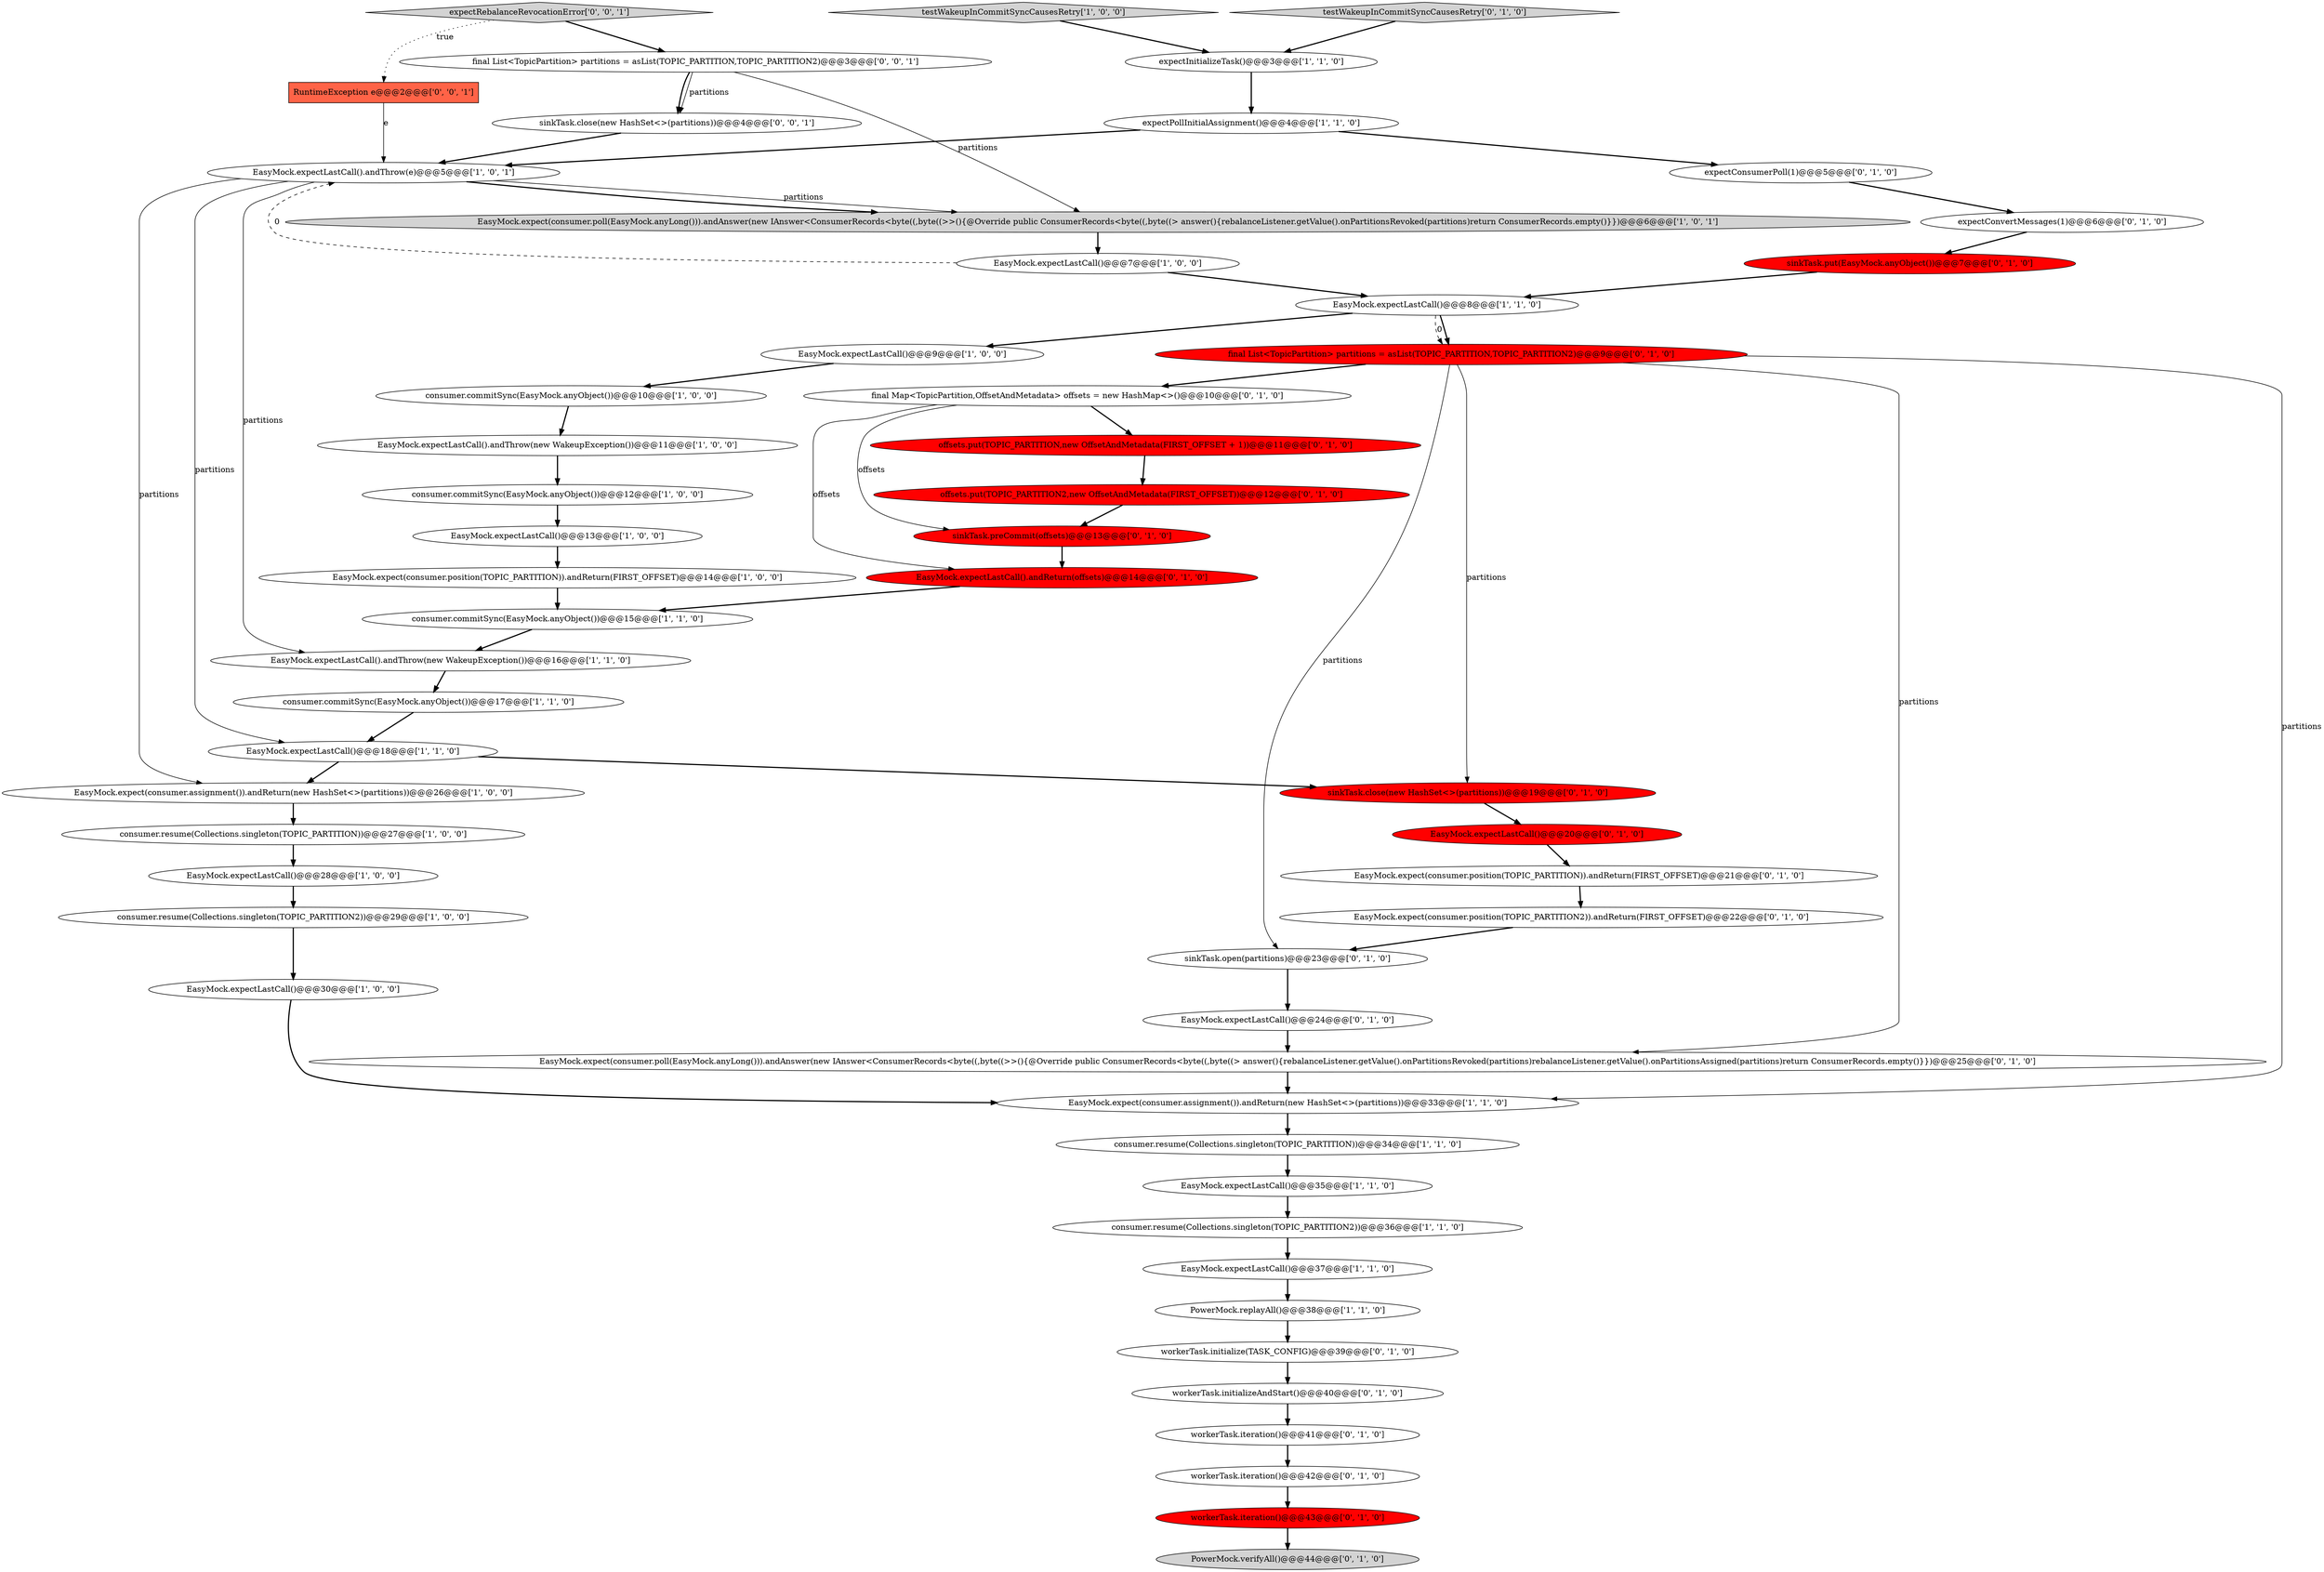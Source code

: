 digraph {
31 [style = filled, label = "sinkTask.close(new HashSet<>(partitions))@@@19@@@['0', '1', '0']", fillcolor = red, shape = ellipse image = "AAA1AAABBB2BBB"];
29 [style = filled, label = "PowerMock.verifyAll()@@@44@@@['0', '1', '0']", fillcolor = lightgray, shape = ellipse image = "AAA0AAABBB2BBB"];
37 [style = filled, label = "workerTask.iteration()@@@41@@@['0', '1', '0']", fillcolor = white, shape = ellipse image = "AAA0AAABBB2BBB"];
41 [style = filled, label = "expectConvertMessages(1)@@@6@@@['0', '1', '0']", fillcolor = white, shape = ellipse image = "AAA0AAABBB2BBB"];
44 [style = filled, label = "testWakeupInCommitSyncCausesRetry['0', '1', '0']", fillcolor = lightgray, shape = diamond image = "AAA0AAABBB2BBB"];
42 [style = filled, label = "workerTask.iteration()@@@42@@@['0', '1', '0']", fillcolor = white, shape = ellipse image = "AAA0AAABBB2BBB"];
27 [style = filled, label = "EasyMock.expectLastCall().andThrow(new WakeupException())@@@16@@@['1', '1', '0']", fillcolor = white, shape = ellipse image = "AAA0AAABBB1BBB"];
34 [style = filled, label = "EasyMock.expect(consumer.position(TOPIC_PARTITION)).andReturn(FIRST_OFFSET)@@@21@@@['0', '1', '0']", fillcolor = white, shape = ellipse image = "AAA0AAABBB2BBB"];
35 [style = filled, label = "EasyMock.expectLastCall()@@@20@@@['0', '1', '0']", fillcolor = red, shape = ellipse image = "AAA1AAABBB2BBB"];
19 [style = filled, label = "consumer.resume(Collections.singleton(TOPIC_PARTITION2))@@@36@@@['1', '1', '0']", fillcolor = white, shape = ellipse image = "AAA0AAABBB1BBB"];
5 [style = filled, label = "EasyMock.expectLastCall().andThrow(e)@@@5@@@['1', '0', '1']", fillcolor = white, shape = ellipse image = "AAA0AAABBB1BBB"];
28 [style = filled, label = "offsets.put(TOPIC_PARTITION,new OffsetAndMetadata(FIRST_OFFSET + 1))@@@11@@@['0', '1', '0']", fillcolor = red, shape = ellipse image = "AAA1AAABBB2BBB"];
18 [style = filled, label = "EasyMock.expectLastCall()@@@18@@@['1', '1', '0']", fillcolor = white, shape = ellipse image = "AAA0AAABBB1BBB"];
14 [style = filled, label = "consumer.commitSync(EasyMock.anyObject())@@@17@@@['1', '1', '0']", fillcolor = white, shape = ellipse image = "AAA0AAABBB1BBB"];
9 [style = filled, label = "PowerMock.replayAll()@@@38@@@['1', '1', '0']", fillcolor = white, shape = ellipse image = "AAA0AAABBB1BBB"];
11 [style = filled, label = "EasyMock.expectLastCall()@@@7@@@['1', '0', '0']", fillcolor = white, shape = ellipse image = "AAA0AAABBB1BBB"];
6 [style = filled, label = "consumer.commitSync(EasyMock.anyObject())@@@10@@@['1', '0', '0']", fillcolor = white, shape = ellipse image = "AAA0AAABBB1BBB"];
46 [style = filled, label = "EasyMock.expect(consumer.poll(EasyMock.anyLong())).andAnswer(new IAnswer<ConsumerRecords<byte((,byte((>>(){@Override public ConsumerRecords<byte((,byte((> answer(){rebalanceListener.getValue().onPartitionsRevoked(partitions)rebalanceListener.getValue().onPartitionsAssigned(partitions)return ConsumerRecords.empty()}})@@@25@@@['0', '1', '0']", fillcolor = white, shape = ellipse image = "AAA0AAABBB2BBB"];
2 [style = filled, label = "EasyMock.expect(consumer.poll(EasyMock.anyLong())).andAnswer(new IAnswer<ConsumerRecords<byte((,byte((>>(){@Override public ConsumerRecords<byte((,byte((> answer(){rebalanceListener.getValue().onPartitionsRevoked(partitions)return ConsumerRecords.empty()}})@@@6@@@['1', '0', '1']", fillcolor = lightgray, shape = ellipse image = "AAA0AAABBB1BBB"];
48 [style = filled, label = "sinkTask.preCommit(offsets)@@@13@@@['0', '1', '0']", fillcolor = red, shape = ellipse image = "AAA1AAABBB2BBB"];
45 [style = filled, label = "EasyMock.expectLastCall()@@@24@@@['0', '1', '0']", fillcolor = white, shape = ellipse image = "AAA0AAABBB2BBB"];
43 [style = filled, label = "EasyMock.expect(consumer.position(TOPIC_PARTITION2)).andReturn(FIRST_OFFSET)@@@22@@@['0', '1', '0']", fillcolor = white, shape = ellipse image = "AAA0AAABBB2BBB"];
30 [style = filled, label = "workerTask.initializeAndStart()@@@40@@@['0', '1', '0']", fillcolor = white, shape = ellipse image = "AAA0AAABBB2BBB"];
16 [style = filled, label = "EasyMock.expectLastCall()@@@35@@@['1', '1', '0']", fillcolor = white, shape = ellipse image = "AAA0AAABBB1BBB"];
24 [style = filled, label = "EasyMock.expect(consumer.position(TOPIC_PARTITION)).andReturn(FIRST_OFFSET)@@@14@@@['1', '0', '0']", fillcolor = white, shape = ellipse image = "AAA0AAABBB1BBB"];
36 [style = filled, label = "EasyMock.expectLastCall().andReturn(offsets)@@@14@@@['0', '1', '0']", fillcolor = red, shape = ellipse image = "AAA1AAABBB2BBB"];
47 [style = filled, label = "workerTask.initialize(TASK_CONFIG)@@@39@@@['0', '1', '0']", fillcolor = white, shape = ellipse image = "AAA0AAABBB2BBB"];
12 [style = filled, label = "consumer.resume(Collections.singleton(TOPIC_PARTITION))@@@34@@@['1', '1', '0']", fillcolor = white, shape = ellipse image = "AAA0AAABBB1BBB"];
49 [style = filled, label = "offsets.put(TOPIC_PARTITION2,new OffsetAndMetadata(FIRST_OFFSET))@@@12@@@['0', '1', '0']", fillcolor = red, shape = ellipse image = "AAA1AAABBB2BBB"];
22 [style = filled, label = "EasyMock.expectLastCall().andThrow(new WakeupException())@@@11@@@['1', '0', '0']", fillcolor = white, shape = ellipse image = "AAA0AAABBB1BBB"];
33 [style = filled, label = "sinkTask.put(EasyMock.anyObject())@@@7@@@['0', '1', '0']", fillcolor = red, shape = ellipse image = "AAA1AAABBB2BBB"];
52 [style = filled, label = "sinkTask.close(new HashSet<>(partitions))@@@4@@@['0', '0', '1']", fillcolor = white, shape = ellipse image = "AAA0AAABBB3BBB"];
25 [style = filled, label = "consumer.commitSync(EasyMock.anyObject())@@@12@@@['1', '0', '0']", fillcolor = white, shape = ellipse image = "AAA0AAABBB1BBB"];
0 [style = filled, label = "expectInitializeTask()@@@3@@@['1', '1', '0']", fillcolor = white, shape = ellipse image = "AAA0AAABBB1BBB"];
51 [style = filled, label = "expectRebalanceRevocationError['0', '0', '1']", fillcolor = lightgray, shape = diamond image = "AAA0AAABBB3BBB"];
17 [style = filled, label = "EasyMock.expectLastCall()@@@28@@@['1', '0', '0']", fillcolor = white, shape = ellipse image = "AAA0AAABBB1BBB"];
20 [style = filled, label = "testWakeupInCommitSyncCausesRetry['1', '0', '0']", fillcolor = lightgray, shape = diamond image = "AAA0AAABBB1BBB"];
15 [style = filled, label = "EasyMock.expectLastCall()@@@9@@@['1', '0', '0']", fillcolor = white, shape = ellipse image = "AAA0AAABBB1BBB"];
40 [style = filled, label = "sinkTask.open(partitions)@@@23@@@['0', '1', '0']", fillcolor = white, shape = ellipse image = "AAA0AAABBB2BBB"];
53 [style = filled, label = "RuntimeException e@@@2@@@['0', '0', '1']", fillcolor = tomato, shape = box image = "AAA0AAABBB3BBB"];
8 [style = filled, label = "EasyMock.expectLastCall()@@@8@@@['1', '1', '0']", fillcolor = white, shape = ellipse image = "AAA0AAABBB1BBB"];
23 [style = filled, label = "EasyMock.expect(consumer.assignment()).andReturn(new HashSet<>(partitions))@@@33@@@['1', '1', '0']", fillcolor = white, shape = ellipse image = "AAA0AAABBB1BBB"];
26 [style = filled, label = "EasyMock.expect(consumer.assignment()).andReturn(new HashSet<>(partitions))@@@26@@@['1', '0', '0']", fillcolor = white, shape = ellipse image = "AAA0AAABBB1BBB"];
21 [style = filled, label = "consumer.resume(Collections.singleton(TOPIC_PARTITION))@@@27@@@['1', '0', '0']", fillcolor = white, shape = ellipse image = "AAA0AAABBB1BBB"];
38 [style = filled, label = "expectConsumerPoll(1)@@@5@@@['0', '1', '0']", fillcolor = white, shape = ellipse image = "AAA0AAABBB2BBB"];
54 [style = filled, label = "final List<TopicPartition> partitions = asList(TOPIC_PARTITION,TOPIC_PARTITION2)@@@3@@@['0', '0', '1']", fillcolor = white, shape = ellipse image = "AAA0AAABBB3BBB"];
10 [style = filled, label = "EasyMock.expectLastCall()@@@37@@@['1', '1', '0']", fillcolor = white, shape = ellipse image = "AAA0AAABBB1BBB"];
3 [style = filled, label = "consumer.commitSync(EasyMock.anyObject())@@@15@@@['1', '1', '0']", fillcolor = white, shape = ellipse image = "AAA0AAABBB1BBB"];
32 [style = filled, label = "final List<TopicPartition> partitions = asList(TOPIC_PARTITION,TOPIC_PARTITION2)@@@9@@@['0', '1', '0']", fillcolor = red, shape = ellipse image = "AAA1AAABBB2BBB"];
4 [style = filled, label = "consumer.resume(Collections.singleton(TOPIC_PARTITION2))@@@29@@@['1', '0', '0']", fillcolor = white, shape = ellipse image = "AAA0AAABBB1BBB"];
39 [style = filled, label = "workerTask.iteration()@@@43@@@['0', '1', '0']", fillcolor = red, shape = ellipse image = "AAA1AAABBB2BBB"];
13 [style = filled, label = "expectPollInitialAssignment()@@@4@@@['1', '1', '0']", fillcolor = white, shape = ellipse image = "AAA0AAABBB1BBB"];
1 [style = filled, label = "EasyMock.expectLastCall()@@@13@@@['1', '0', '0']", fillcolor = white, shape = ellipse image = "AAA0AAABBB1BBB"];
7 [style = filled, label = "EasyMock.expectLastCall()@@@30@@@['1', '0', '0']", fillcolor = white, shape = ellipse image = "AAA0AAABBB1BBB"];
50 [style = filled, label = "final Map<TopicPartition,OffsetAndMetadata> offsets = new HashMap<>()@@@10@@@['0', '1', '0']", fillcolor = white, shape = ellipse image = "AAA0AAABBB2BBB"];
50->48 [style = solid, label="offsets"];
54->52 [style = bold, label=""];
18->31 [style = bold, label=""];
22->25 [style = bold, label=""];
53->5 [style = solid, label="e"];
25->1 [style = bold, label=""];
8->15 [style = bold, label=""];
48->36 [style = bold, label=""];
0->13 [style = bold, label=""];
27->14 [style = bold, label=""];
8->32 [style = bold, label=""];
6->22 [style = bold, label=""];
51->54 [style = bold, label=""];
20->0 [style = bold, label=""];
18->26 [style = bold, label=""];
28->49 [style = bold, label=""];
42->39 [style = bold, label=""];
8->32 [style = dashed, label="0"];
11->5 [style = dashed, label="0"];
49->48 [style = bold, label=""];
32->23 [style = solid, label="partitions"];
19->10 [style = bold, label=""];
15->6 [style = bold, label=""];
12->16 [style = bold, label=""];
38->41 [style = bold, label=""];
5->26 [style = solid, label="partitions"];
30->37 [style = bold, label=""];
16->19 [style = bold, label=""];
4->7 [style = bold, label=""];
50->28 [style = bold, label=""];
5->2 [style = solid, label="partitions"];
3->27 [style = bold, label=""];
26->21 [style = bold, label=""];
47->30 [style = bold, label=""];
43->40 [style = bold, label=""];
37->42 [style = bold, label=""];
5->2 [style = bold, label=""];
52->5 [style = bold, label=""];
32->46 [style = solid, label="partitions"];
31->35 [style = bold, label=""];
50->36 [style = solid, label="offsets"];
1->24 [style = bold, label=""];
7->23 [style = bold, label=""];
32->40 [style = solid, label="partitions"];
5->27 [style = solid, label="partitions"];
13->5 [style = bold, label=""];
9->47 [style = bold, label=""];
5->18 [style = solid, label="partitions"];
11->8 [style = bold, label=""];
14->18 [style = bold, label=""];
23->12 [style = bold, label=""];
10->9 [style = bold, label=""];
13->38 [style = bold, label=""];
40->45 [style = bold, label=""];
41->33 [style = bold, label=""];
45->46 [style = bold, label=""];
51->53 [style = dotted, label="true"];
35->34 [style = bold, label=""];
54->52 [style = solid, label="partitions"];
34->43 [style = bold, label=""];
32->31 [style = solid, label="partitions"];
33->8 [style = bold, label=""];
21->17 [style = bold, label=""];
24->3 [style = bold, label=""];
2->11 [style = bold, label=""];
17->4 [style = bold, label=""];
46->23 [style = bold, label=""];
54->2 [style = solid, label="partitions"];
39->29 [style = bold, label=""];
44->0 [style = bold, label=""];
32->50 [style = bold, label=""];
36->3 [style = bold, label=""];
}
